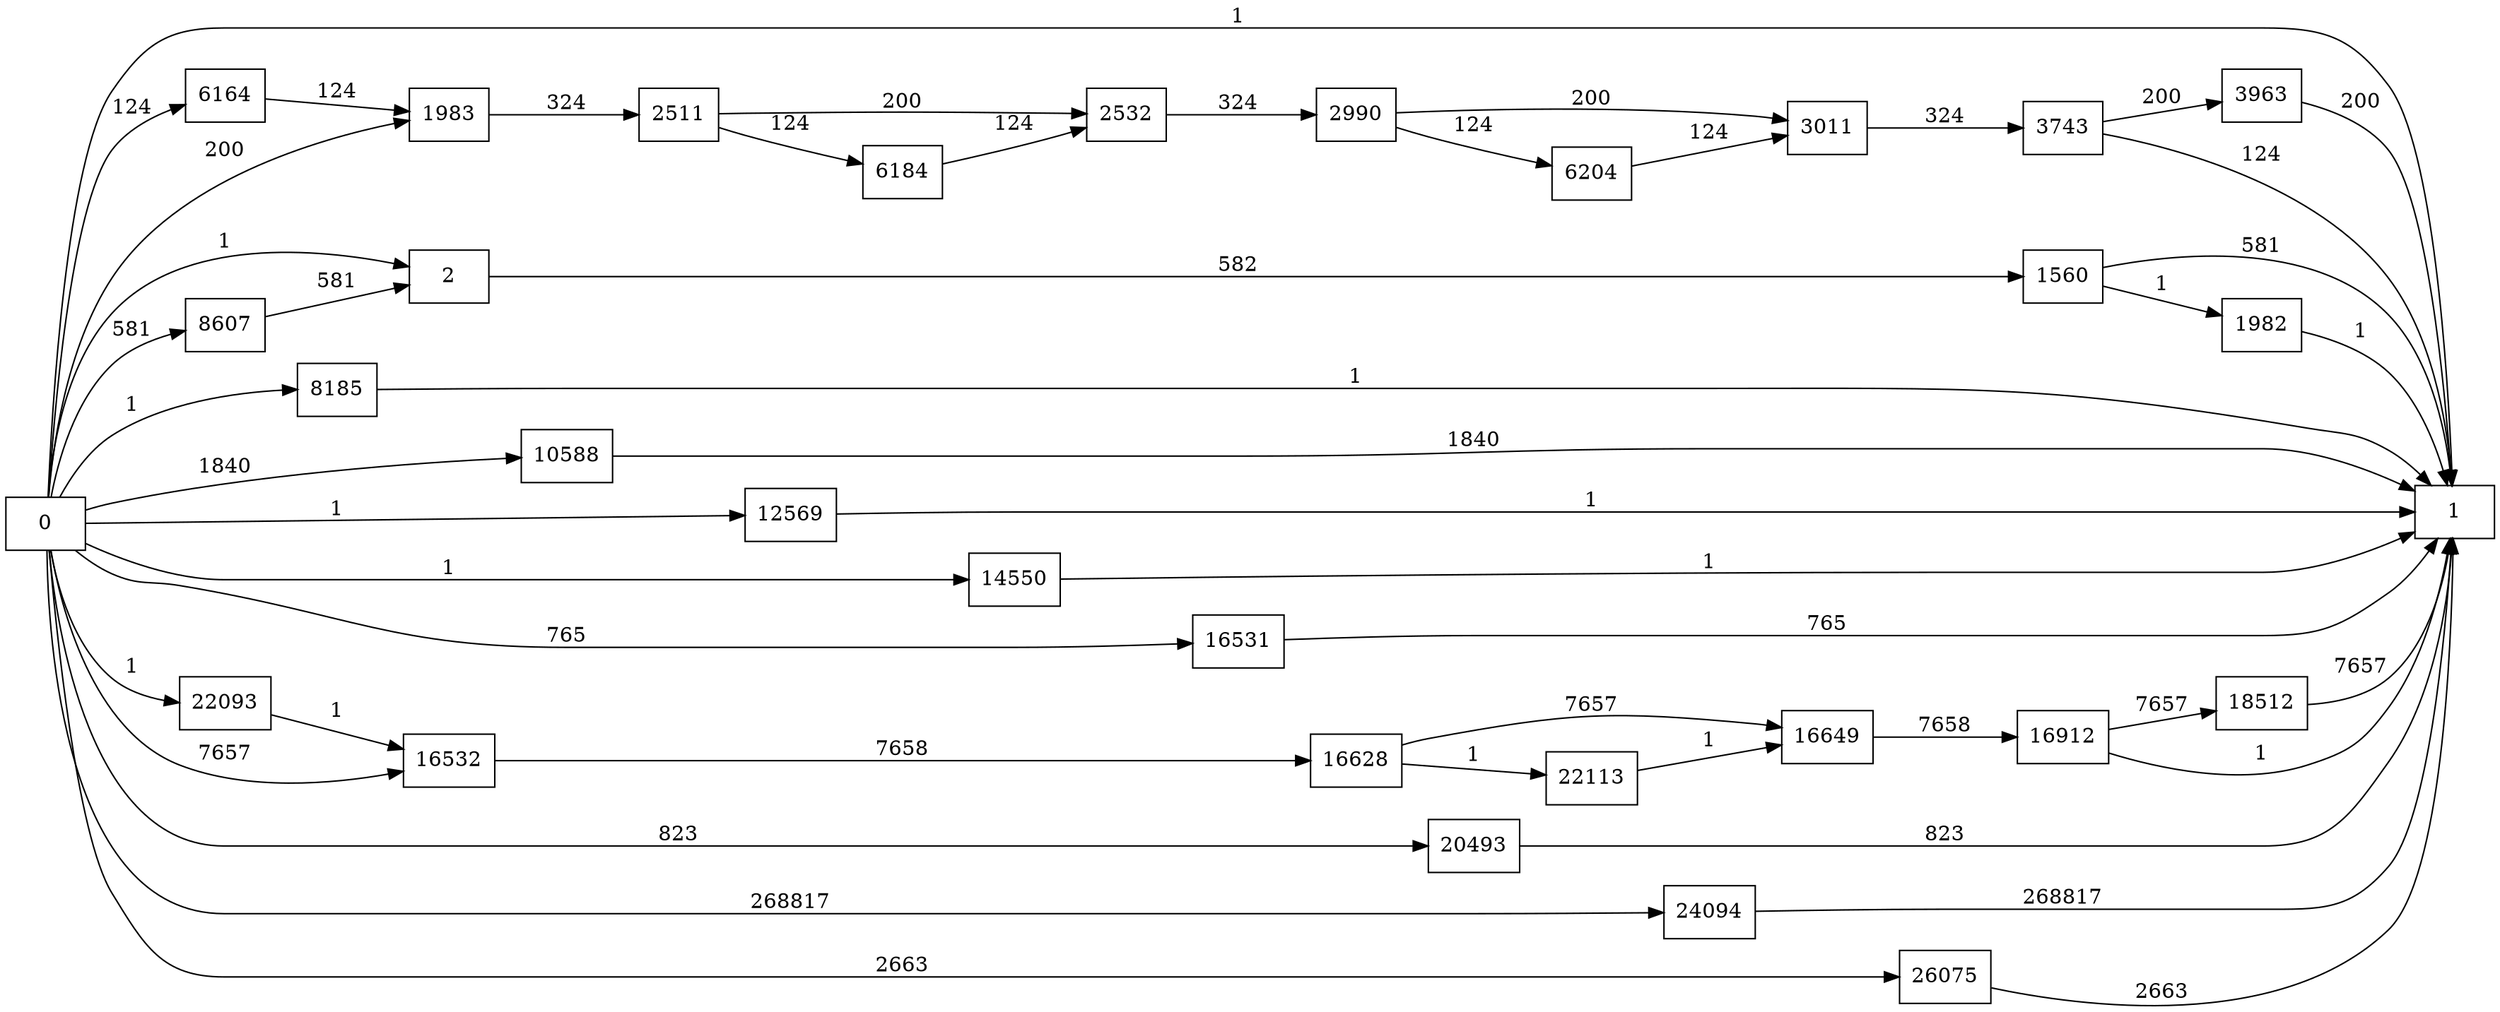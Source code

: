digraph {
	graph [rankdir=LR]
	node [shape=rectangle]
	2 -> 1560 [label=582]
	1560 -> 1 [label=581]
	1560 -> 1982 [label=1]
	1982 -> 1 [label=1]
	1983 -> 2511 [label=324]
	2511 -> 2532 [label=200]
	2511 -> 6184 [label=124]
	2532 -> 2990 [label=324]
	2990 -> 3011 [label=200]
	2990 -> 6204 [label=124]
	3011 -> 3743 [label=324]
	3743 -> 1 [label=124]
	3743 -> 3963 [label=200]
	3963 -> 1 [label=200]
	6164 -> 1983 [label=124]
	6184 -> 2532 [label=124]
	6204 -> 3011 [label=124]
	8185 -> 1 [label=1]
	8607 -> 2 [label=581]
	10588 -> 1 [label=1840]
	12569 -> 1 [label=1]
	14550 -> 1 [label=1]
	16531 -> 1 [label=765]
	16532 -> 16628 [label=7658]
	16628 -> 16649 [label=7657]
	16628 -> 22113 [label=1]
	16649 -> 16912 [label=7658]
	16912 -> 1 [label=1]
	16912 -> 18512 [label=7657]
	18512 -> 1 [label=7657]
	20493 -> 1 [label=823]
	22093 -> 16532 [label=1]
	22113 -> 16649 [label=1]
	24094 -> 1 [label=268817]
	26075 -> 1 [label=2663]
	0 -> 2 [label=1]
	0 -> 1983 [label=200]
	0 -> 16532 [label=7657]
	0 -> 1 [label=1]
	0 -> 6164 [label=124]
	0 -> 8185 [label=1]
	0 -> 8607 [label=581]
	0 -> 10588 [label=1840]
	0 -> 12569 [label=1]
	0 -> 14550 [label=1]
	0 -> 16531 [label=765]
	0 -> 20493 [label=823]
	0 -> 22093 [label=1]
	0 -> 24094 [label=268817]
	0 -> 26075 [label=2663]
}
